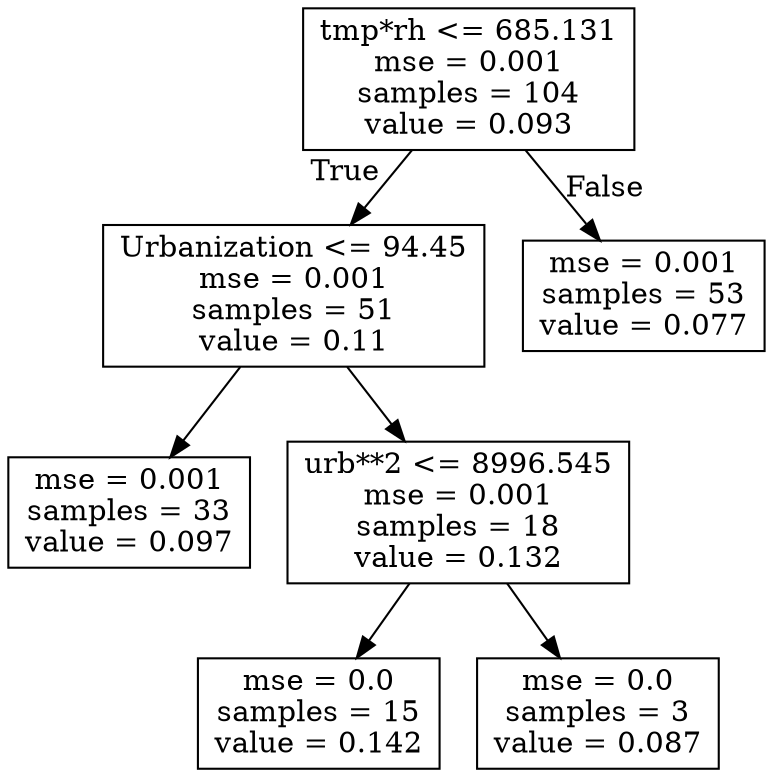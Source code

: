 digraph Tree {
node [shape=box] ;
0 [label="tmp*rh <= 685.131\nmse = 0.001\nsamples = 104\nvalue = 0.093"] ;
1 [label="Urbanization <= 94.45\nmse = 0.001\nsamples = 51\nvalue = 0.11"] ;
0 -> 1 [labeldistance=2.5, labelangle=45, headlabel="True"] ;
2 [label="mse = 0.001\nsamples = 33\nvalue = 0.097"] ;
1 -> 2 ;
3 [label="urb**2 <= 8996.545\nmse = 0.001\nsamples = 18\nvalue = 0.132"] ;
1 -> 3 ;
4 [label="mse = 0.0\nsamples = 15\nvalue = 0.142"] ;
3 -> 4 ;
5 [label="mse = 0.0\nsamples = 3\nvalue = 0.087"] ;
3 -> 5 ;
6 [label="mse = 0.001\nsamples = 53\nvalue = 0.077"] ;
0 -> 6 [labeldistance=2.5, labelangle=-45, headlabel="False"] ;
}